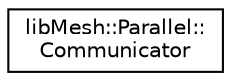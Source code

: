 digraph "Graphical Class Hierarchy"
{
  edge [fontname="Helvetica",fontsize="10",labelfontname="Helvetica",labelfontsize="10"];
  node [fontname="Helvetica",fontsize="10",shape=record];
  rankdir="LR";
  Node1 [label="libMesh::Parallel::\lCommunicator",height=0.2,width=0.4,color="black", fillcolor="white", style="filled",URL="$classlibMesh_1_1Parallel_1_1Communicator.html"];
}
